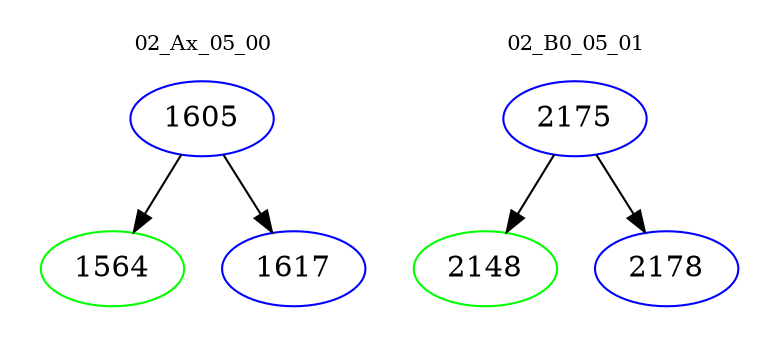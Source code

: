 digraph{
subgraph cluster_0 {
color = white
label = "02_Ax_05_00";
fontsize=10;
T0_1605 [label="1605", color="blue"]
T0_1605 -> T0_1564 [color="black"]
T0_1564 [label="1564", color="green"]
T0_1605 -> T0_1617 [color="black"]
T0_1617 [label="1617", color="blue"]
}
subgraph cluster_1 {
color = white
label = "02_B0_05_01";
fontsize=10;
T1_2175 [label="2175", color="blue"]
T1_2175 -> T1_2148 [color="black"]
T1_2148 [label="2148", color="green"]
T1_2175 -> T1_2178 [color="black"]
T1_2178 [label="2178", color="blue"]
}
}
